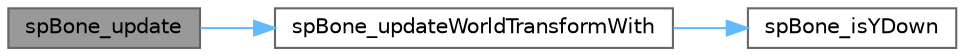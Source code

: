 digraph "spBone_update"
{
 // LATEX_PDF_SIZE
  bgcolor="transparent";
  edge [fontname=Helvetica,fontsize=10,labelfontname=Helvetica,labelfontsize=10];
  node [fontname=Helvetica,fontsize=10,shape=box,height=0.2,width=0.4];
  rankdir="LR";
  Node1 [id="Node000001",label="spBone_update",height=0.2,width=0.4,color="gray40", fillcolor="grey60", style="filled", fontcolor="black",tooltip=" "];
  Node1 -> Node2 [id="edge1_Node000001_Node000002",color="steelblue1",style="solid",tooltip=" "];
  Node2 [id="Node000002",label="spBone_updateWorldTransformWith",height=0.2,width=0.4,color="grey40", fillcolor="white", style="filled",URL="$_bone_8c.html#afedc4f5005317b2f7f2716f37fbaee7b",tooltip=" "];
  Node2 -> Node3 [id="edge2_Node000002_Node000003",color="steelblue1",style="solid",tooltip=" "];
  Node3 [id="Node000003",label="spBone_isYDown",height=0.2,width=0.4,color="grey40", fillcolor="white", style="filled",URL="$_bone_8c.html#a2c6d47c80ff07ad35e7f3bcb0ae4ae82",tooltip=" "];
}
